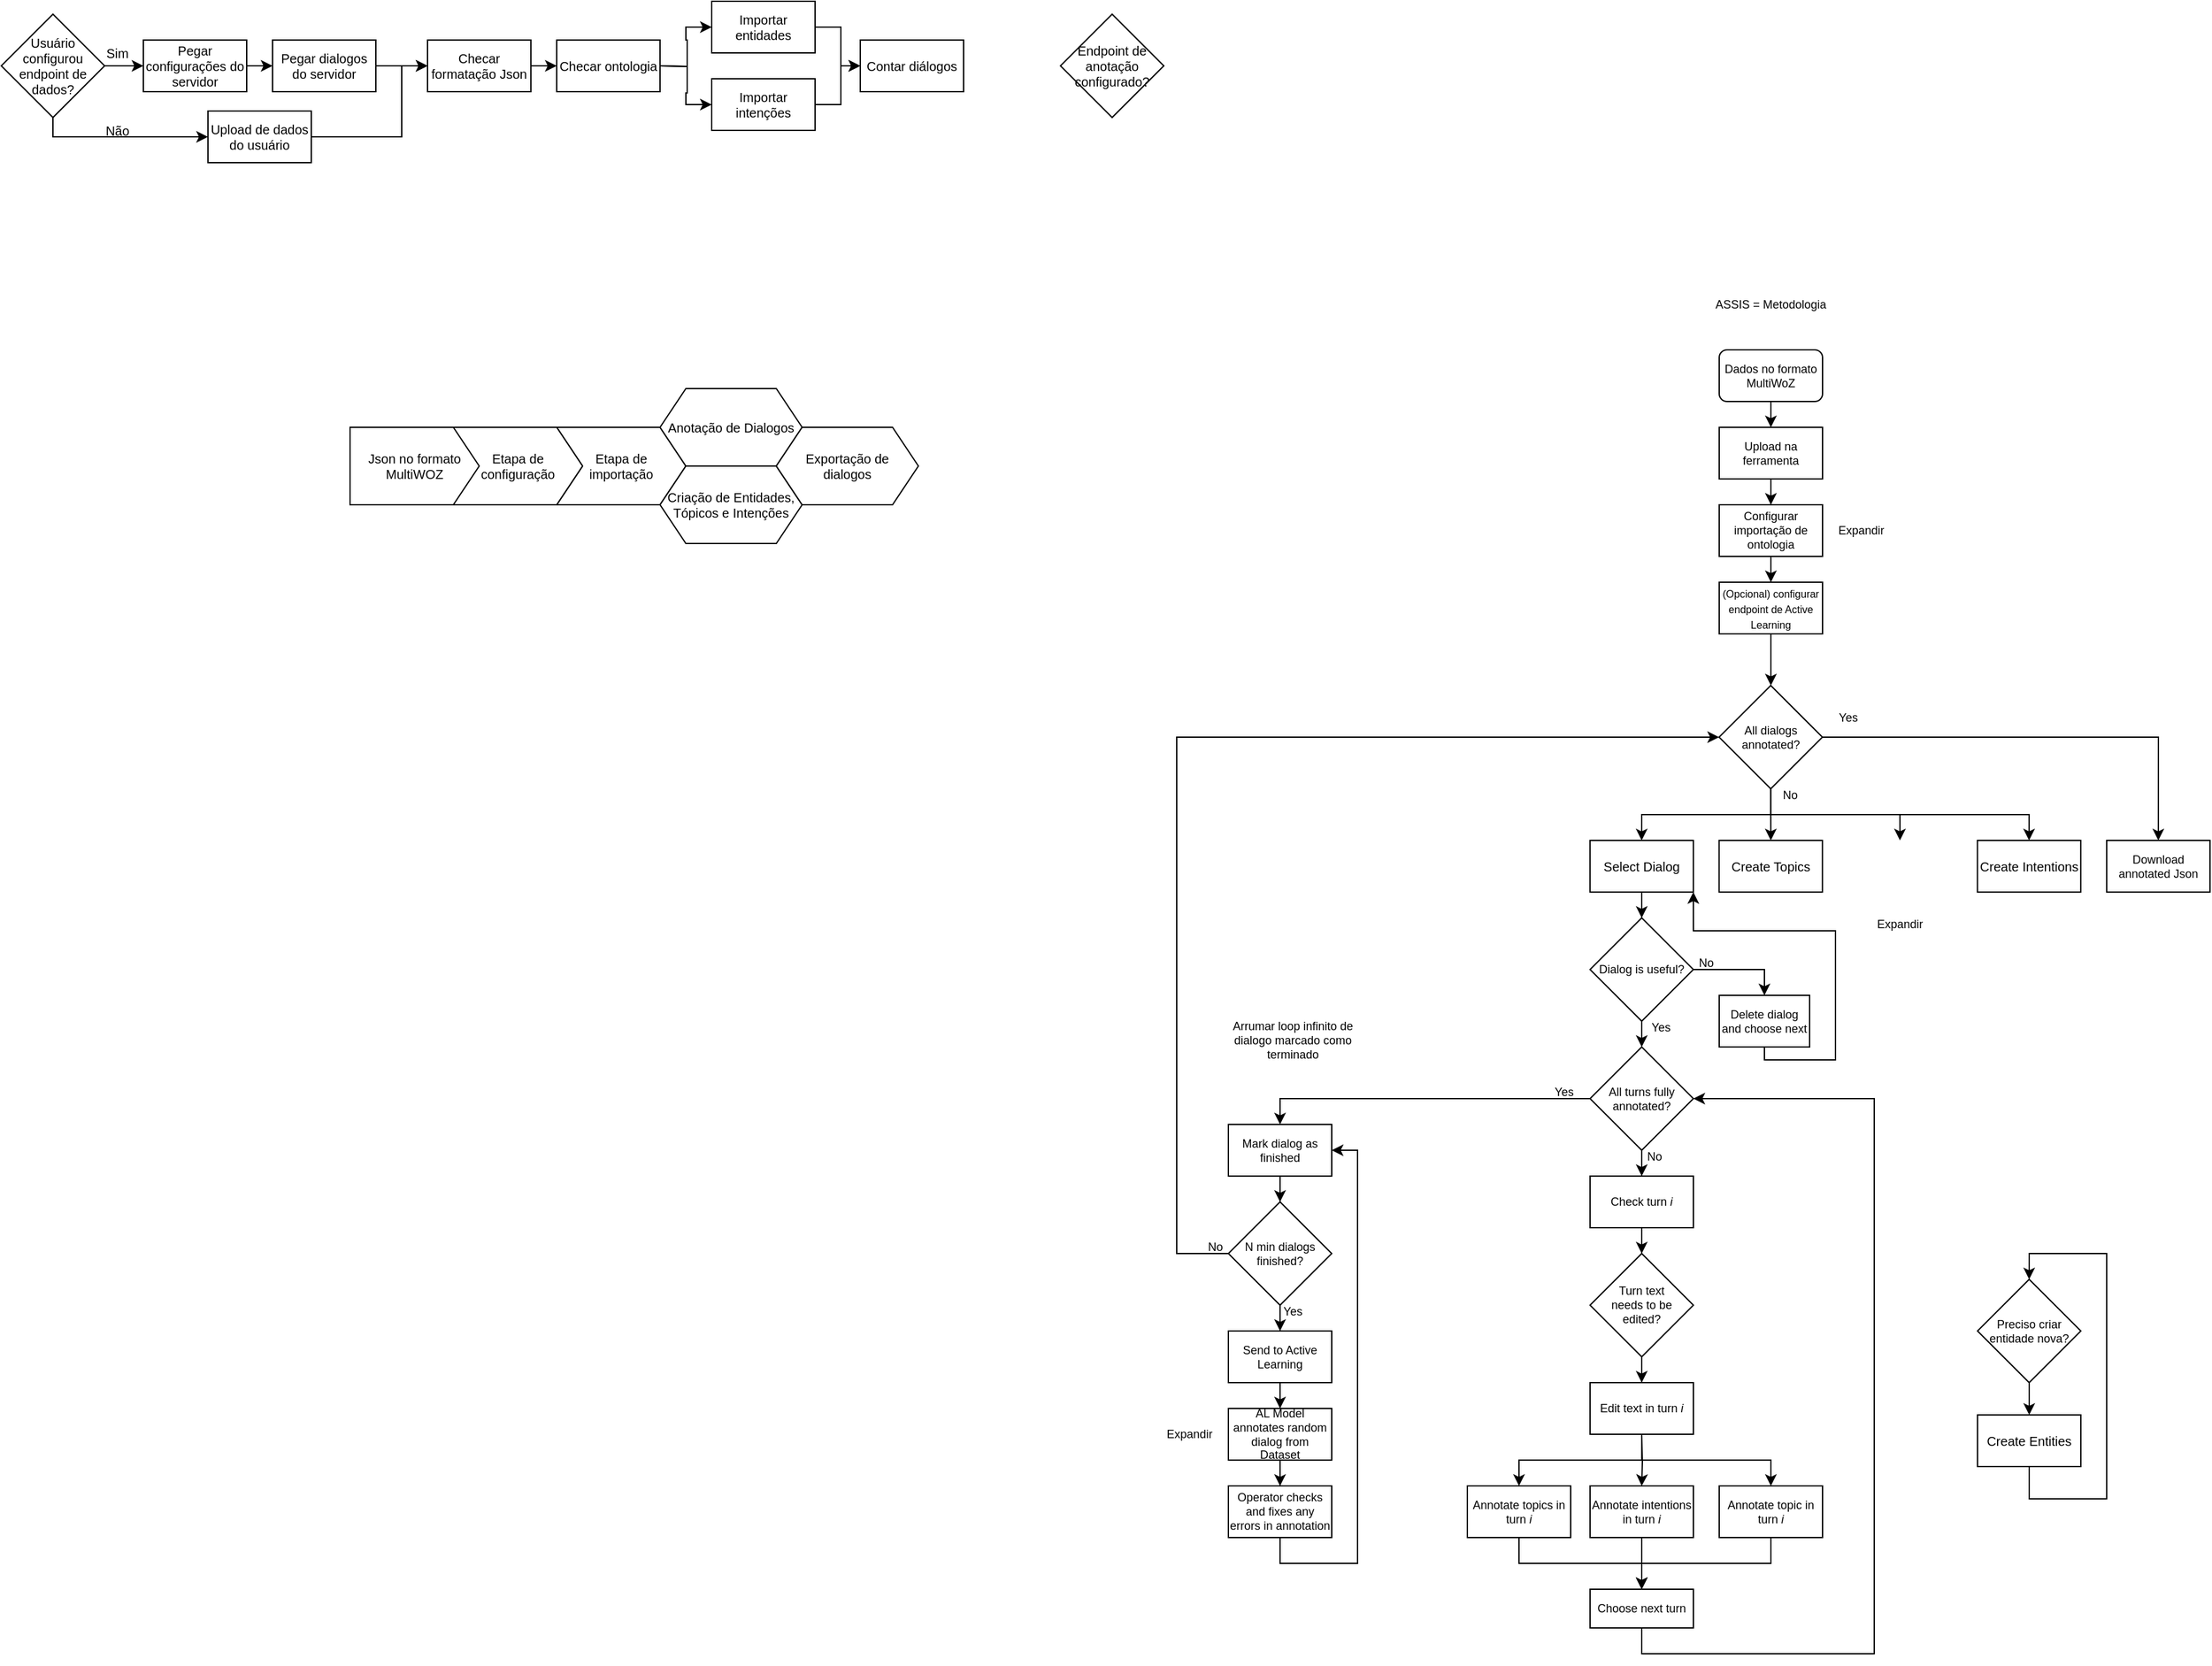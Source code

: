 <mxfile version="18.2.0" type="github">
  <diagram id="UwwP2Qq3AzNfzOclVscV" name="Page-1">
    <mxGraphModel dx="2279" dy="1393" grid="1" gridSize="10" guides="1" tooltips="1" connect="1" arrows="1" fold="1" page="1" pageScale="1" pageWidth="850" pageHeight="1100" math="0" shadow="0">
      <root>
        <mxCell id="0" />
        <mxCell id="1" parent="0" />
        <mxCell id="GT-CHdWPAFGHRpYFUDZQ-21" value="Json no formato MultiWOZ" style="shape=step;perimeter=stepPerimeter;whiteSpace=wrap;html=1;fixedSize=1;fontSize=10;strokeColor=default;size=0;" vertex="1" parent="1">
          <mxGeometry x="-860" y="180" width="100" height="60" as="geometry" />
        </mxCell>
        <mxCell id="0-cCwCvb7G1Yeapmh6Bt-6" value="" style="edgeStyle=orthogonalEdgeStyle;rounded=0;orthogonalLoop=1;jettySize=auto;html=1;fontSize=10;" parent="1" source="0-cCwCvb7G1Yeapmh6Bt-3" target="0-cCwCvb7G1Yeapmh6Bt-5" edge="1">
          <mxGeometry relative="1" as="geometry" />
        </mxCell>
        <mxCell id="0-cCwCvb7G1Yeapmh6Bt-3" value="&lt;div style=&quot;font-size: 9px;&quot;&gt;Dados no formato MultiWoZ&lt;/div&gt;" style="rounded=1;whiteSpace=wrap;html=1;fontSize=9;" parent="1" vertex="1">
          <mxGeometry x="200" y="120" width="80" height="40" as="geometry" />
        </mxCell>
        <mxCell id="0-cCwCvb7G1Yeapmh6Bt-8" value="" style="edgeStyle=orthogonalEdgeStyle;rounded=0;orthogonalLoop=1;jettySize=auto;html=1;fontSize=10;" parent="1" source="0-cCwCvb7G1Yeapmh6Bt-5" target="0-cCwCvb7G1Yeapmh6Bt-7" edge="1">
          <mxGeometry relative="1" as="geometry" />
        </mxCell>
        <mxCell id="0-cCwCvb7G1Yeapmh6Bt-5" value="&lt;div style=&quot;font-size: 9px;&quot;&gt;Upload na ferramenta&lt;/div&gt;" style="rounded=0;whiteSpace=wrap;html=1;fontSize=9;" parent="1" vertex="1">
          <mxGeometry x="200" y="180" width="80" height="40" as="geometry" />
        </mxCell>
        <mxCell id="0-cCwCvb7G1Yeapmh6Bt-10" value="" style="edgeStyle=orthogonalEdgeStyle;rounded=0;orthogonalLoop=1;jettySize=auto;html=1;fontSize=10;" parent="1" source="0-cCwCvb7G1Yeapmh6Bt-7" target="0-cCwCvb7G1Yeapmh6Bt-9" edge="1">
          <mxGeometry relative="1" as="geometry" />
        </mxCell>
        <mxCell id="0-cCwCvb7G1Yeapmh6Bt-7" value="Configurar importação de ontologia" style="rounded=0;whiteSpace=wrap;html=1;fontSize=9;" parent="1" vertex="1">
          <mxGeometry x="200" y="240" width="80" height="40" as="geometry" />
        </mxCell>
        <mxCell id="0-cCwCvb7G1Yeapmh6Bt-13" value="" style="edgeStyle=orthogonalEdgeStyle;rounded=0;orthogonalLoop=1;jettySize=auto;html=1;fontSize=9;" parent="1" source="0-cCwCvb7G1Yeapmh6Bt-9" edge="1">
          <mxGeometry relative="1" as="geometry">
            <mxPoint x="240" y="380" as="targetPoint" />
          </mxGeometry>
        </mxCell>
        <mxCell id="0-cCwCvb7G1Yeapmh6Bt-9" value="&lt;font style=&quot;font-size: 8px;&quot;&gt;(Opcional) configurar endpoint de Active Learning&lt;/font&gt;" style="rounded=0;whiteSpace=wrap;html=1;fontSize=10;" parent="1" vertex="1">
          <mxGeometry x="200" y="300" width="80" height="40" as="geometry" />
        </mxCell>
        <mxCell id="0-cCwCvb7G1Yeapmh6Bt-11" value="ASSIS = Metodologia" style="text;html=1;strokeColor=none;fillColor=none;align=center;verticalAlign=middle;whiteSpace=wrap;rounded=0;fontSize=9;" parent="1" vertex="1">
          <mxGeometry x="175" y="70" width="130" height="30" as="geometry" />
        </mxCell>
        <mxCell id="0-cCwCvb7G1Yeapmh6Bt-14" value="Create Intentions" style="rounded=0;whiteSpace=wrap;html=1;fontSize=10;" parent="1" vertex="1">
          <mxGeometry x="399.89" y="500" width="80" height="40" as="geometry" />
        </mxCell>
        <mxCell id="0-cCwCvb7G1Yeapmh6Bt-15" value="Create Topics" style="rounded=0;whiteSpace=wrap;html=1;fontSize=10;" parent="1" vertex="1">
          <mxGeometry x="199.89" y="500" width="80" height="40" as="geometry" />
        </mxCell>
        <mxCell id="0-cCwCvb7G1Yeapmh6Bt-17" value="" style="edgeStyle=orthogonalEdgeStyle;rounded=0;orthogonalLoop=1;jettySize=auto;html=1;fontSize=9;" parent="1" edge="1">
          <mxGeometry relative="1" as="geometry">
            <mxPoint x="239.96" y="460" as="sourcePoint" />
            <mxPoint x="139.96" y="500" as="targetPoint" />
            <Array as="points">
              <mxPoint x="239.96" y="480" />
              <mxPoint x="139.96" y="480" />
            </Array>
          </mxGeometry>
        </mxCell>
        <mxCell id="0-cCwCvb7G1Yeapmh6Bt-103" value="" style="edgeStyle=orthogonalEdgeStyle;rounded=0;orthogonalLoop=1;jettySize=auto;html=1;fontSize=9;entryX=0.5;entryY=0;entryDx=0;entryDy=0;" parent="1" source="0-cCwCvb7G1Yeapmh6Bt-19" target="0-cCwCvb7G1Yeapmh6Bt-56" edge="1">
          <mxGeometry relative="1" as="geometry" />
        </mxCell>
        <mxCell id="0-cCwCvb7G1Yeapmh6Bt-19" value="Select Dialog" style="rounded=0;whiteSpace=wrap;html=1;fontSize=10;" parent="1" vertex="1">
          <mxGeometry x="99.96" y="500" width="80" height="40" as="geometry" />
        </mxCell>
        <mxCell id="0-cCwCvb7G1Yeapmh6Bt-31" value="" style="edgeStyle=orthogonalEdgeStyle;rounded=0;orthogonalLoop=1;jettySize=auto;html=1;fontSize=9;" parent="1" target="0-cCwCvb7G1Yeapmh6Bt-33" edge="1">
          <mxGeometry relative="1" as="geometry">
            <mxPoint x="140" y="960" as="sourcePoint" />
          </mxGeometry>
        </mxCell>
        <mxCell id="0-cCwCvb7G1Yeapmh6Bt-40" value="" style="edgeStyle=orthogonalEdgeStyle;rounded=0;orthogonalLoop=1;jettySize=auto;html=1;fontSize=9;" parent="1" source="0-cCwCvb7G1Yeapmh6Bt-32" target="0-cCwCvb7G1Yeapmh6Bt-39" edge="1">
          <mxGeometry relative="1" as="geometry" />
        </mxCell>
        <mxCell id="0-cCwCvb7G1Yeapmh6Bt-63" value="" style="edgeStyle=orthogonalEdgeStyle;rounded=0;orthogonalLoop=1;jettySize=auto;html=1;fontSize=9;entryX=0.5;entryY=0;entryDx=0;entryDy=0;" parent="1" source="0-cCwCvb7G1Yeapmh6Bt-32" target="0-cCwCvb7G1Yeapmh6Bt-66" edge="1">
          <mxGeometry relative="1" as="geometry">
            <mxPoint x="-140" y="700" as="targetPoint" />
          </mxGeometry>
        </mxCell>
        <mxCell id="0-cCwCvb7G1Yeapmh6Bt-32" value="All turns fully annotated?" style="rhombus;whiteSpace=wrap;html=1;fontSize=9;" parent="1" vertex="1">
          <mxGeometry x="100.0" y="660" width="80" height="80" as="geometry" />
        </mxCell>
        <mxCell id="0-cCwCvb7G1Yeapmh6Bt-50" value="" style="edgeStyle=orthogonalEdgeStyle;rounded=0;orthogonalLoop=1;jettySize=auto;html=1;fontSize=9;" parent="1" source="0-cCwCvb7G1Yeapmh6Bt-33" target="0-cCwCvb7G1Yeapmh6Bt-45" edge="1">
          <mxGeometry relative="1" as="geometry" />
        </mxCell>
        <mxCell id="0-cCwCvb7G1Yeapmh6Bt-33" value="Annotate intentions in turn &lt;i&gt;i&lt;/i&gt;" style="rounded=0;whiteSpace=wrap;html=1;fontSize=9;" parent="1" vertex="1">
          <mxGeometry x="100.0" y="1000" width="80" height="40" as="geometry" />
        </mxCell>
        <mxCell id="0-cCwCvb7G1Yeapmh6Bt-49" value="" style="edgeStyle=orthogonalEdgeStyle;rounded=0;orthogonalLoop=1;jettySize=auto;html=1;fontSize=9;" parent="1" source="0-cCwCvb7G1Yeapmh6Bt-34" target="0-cCwCvb7G1Yeapmh6Bt-45" edge="1">
          <mxGeometry relative="1" as="geometry">
            <Array as="points">
              <mxPoint x="240.0" y="1060" />
              <mxPoint x="140" y="1060" />
            </Array>
          </mxGeometry>
        </mxCell>
        <mxCell id="0-cCwCvb7G1Yeapmh6Bt-34" value="Annotate topic in turn &lt;i&gt;i&lt;/i&gt;" style="rounded=0;whiteSpace=wrap;html=1;fontSize=9;" parent="1" vertex="1">
          <mxGeometry x="200" y="1000" width="80" height="40" as="geometry" />
        </mxCell>
        <mxCell id="0-cCwCvb7G1Yeapmh6Bt-47" value="" style="edgeStyle=orthogonalEdgeStyle;rounded=0;orthogonalLoop=1;jettySize=auto;html=1;fontSize=9;" parent="1" source="0-cCwCvb7G1Yeapmh6Bt-35" target="0-cCwCvb7G1Yeapmh6Bt-45" edge="1">
          <mxGeometry relative="1" as="geometry">
            <mxPoint x="45.0" y="1120" as="targetPoint" />
            <Array as="points">
              <mxPoint x="45.0" y="1060" />
              <mxPoint x="140" y="1060" />
            </Array>
          </mxGeometry>
        </mxCell>
        <mxCell id="0-cCwCvb7G1Yeapmh6Bt-35" value="Annotate topics in turn &lt;i&gt;i&lt;/i&gt;" style="rounded=0;whiteSpace=wrap;html=1;fontSize=9;" parent="1" vertex="1">
          <mxGeometry x="5.0" y="1000" width="80" height="40" as="geometry" />
        </mxCell>
        <mxCell id="0-cCwCvb7G1Yeapmh6Bt-36" value="" style="edgeStyle=orthogonalEdgeStyle;rounded=0;orthogonalLoop=1;jettySize=auto;html=1;fontSize=9;entryX=0.5;entryY=0;entryDx=0;entryDy=0;" parent="1" target="0-cCwCvb7G1Yeapmh6Bt-34" edge="1">
          <mxGeometry relative="1" as="geometry">
            <mxPoint x="140" y="960" as="sourcePoint" />
            <mxPoint x="150" y="1010" as="targetPoint" />
            <Array as="points">
              <mxPoint x="140" y="980" />
              <mxPoint x="240.0" y="980" />
            </Array>
          </mxGeometry>
        </mxCell>
        <mxCell id="0-cCwCvb7G1Yeapmh6Bt-37" value="" style="edgeStyle=orthogonalEdgeStyle;rounded=0;orthogonalLoop=1;jettySize=auto;html=1;fontSize=9;entryX=0.5;entryY=0;entryDx=0;entryDy=0;" parent="1" target="0-cCwCvb7G1Yeapmh6Bt-35" edge="1">
          <mxGeometry relative="1" as="geometry">
            <mxPoint x="140" y="980" as="sourcePoint" />
            <mxPoint x="250.0" y="1030" as="targetPoint" />
            <Array as="points">
              <mxPoint x="45.0" y="980" />
            </Array>
          </mxGeometry>
        </mxCell>
        <mxCell id="0-cCwCvb7G1Yeapmh6Bt-42" value="" style="edgeStyle=orthogonalEdgeStyle;rounded=0;orthogonalLoop=1;jettySize=auto;html=1;fontSize=9;" parent="1" source="0-cCwCvb7G1Yeapmh6Bt-39" target="0-cCwCvb7G1Yeapmh6Bt-41" edge="1">
          <mxGeometry relative="1" as="geometry" />
        </mxCell>
        <mxCell id="0-cCwCvb7G1Yeapmh6Bt-39" value="Check turn &lt;i&gt;i &lt;/i&gt;" style="rounded=0;whiteSpace=wrap;html=1;fontSize=9;" parent="1" vertex="1">
          <mxGeometry x="100.0" y="760" width="80" height="40" as="geometry" />
        </mxCell>
        <mxCell id="0-cCwCvb7G1Yeapmh6Bt-44" value="" style="edgeStyle=orthogonalEdgeStyle;rounded=0;orthogonalLoop=1;jettySize=auto;html=1;fontSize=9;" parent="1" source="0-cCwCvb7G1Yeapmh6Bt-41" target="0-cCwCvb7G1Yeapmh6Bt-43" edge="1">
          <mxGeometry relative="1" as="geometry" />
        </mxCell>
        <mxCell id="0-cCwCvb7G1Yeapmh6Bt-41" value="Turn text&lt;br&gt;needs to be edited?" style="rhombus;whiteSpace=wrap;html=1;fontSize=9;" parent="1" vertex="1">
          <mxGeometry x="100.0" y="820" width="80" height="80" as="geometry" />
        </mxCell>
        <mxCell id="0-cCwCvb7G1Yeapmh6Bt-43" value="Edit text in turn &lt;i&gt;i&lt;/i&gt;" style="rounded=0;whiteSpace=wrap;html=1;fontSize=9;" parent="1" vertex="1">
          <mxGeometry x="100.0" y="920" width="80" height="40" as="geometry" />
        </mxCell>
        <mxCell id="0-cCwCvb7G1Yeapmh6Bt-52" value="" style="edgeStyle=orthogonalEdgeStyle;rounded=0;orthogonalLoop=1;jettySize=auto;html=1;fontSize=9;entryX=1;entryY=0.5;entryDx=0;entryDy=0;" parent="1" source="0-cCwCvb7G1Yeapmh6Bt-45" target="0-cCwCvb7G1Yeapmh6Bt-32" edge="1">
          <mxGeometry relative="1" as="geometry">
            <mxPoint x="320.0" y="1140" as="targetPoint" />
            <Array as="points">
              <mxPoint x="140" y="1130" />
              <mxPoint x="320.0" y="1130" />
              <mxPoint x="320.0" y="700" />
            </Array>
          </mxGeometry>
        </mxCell>
        <mxCell id="0-cCwCvb7G1Yeapmh6Bt-45" value="Choose next turn" style="rounded=0;whiteSpace=wrap;html=1;fontSize=9;" parent="1" vertex="1">
          <mxGeometry x="100.0" y="1080" width="80" height="30" as="geometry" />
        </mxCell>
        <mxCell id="0-cCwCvb7G1Yeapmh6Bt-53" value="No" style="text;html=1;strokeColor=none;fillColor=none;align=center;verticalAlign=middle;whiteSpace=wrap;rounded=0;fontSize=9;" parent="1" vertex="1">
          <mxGeometry x="120.0" y="730" width="60" height="30" as="geometry" />
        </mxCell>
        <mxCell id="0-cCwCvb7G1Yeapmh6Bt-54" value="Yes" style="text;html=1;strokeColor=none;fillColor=none;align=center;verticalAlign=middle;whiteSpace=wrap;rounded=0;fontSize=9;" parent="1" vertex="1">
          <mxGeometry x="125.0" y="630" width="60" height="30" as="geometry" />
        </mxCell>
        <mxCell id="0-cCwCvb7G1Yeapmh6Bt-114" value="" style="edgeStyle=orthogonalEdgeStyle;rounded=0;orthogonalLoop=1;jettySize=auto;html=1;fontSize=9;entryX=1;entryY=1;entryDx=0;entryDy=0;" parent="1" source="0-cCwCvb7G1Yeapmh6Bt-55" target="0-cCwCvb7G1Yeapmh6Bt-19" edge="1">
          <mxGeometry relative="1" as="geometry">
            <mxPoint x="235.0" y="740.0" as="targetPoint" />
            <Array as="points">
              <mxPoint x="235" y="670" />
              <mxPoint x="290" y="670" />
              <mxPoint x="290" y="570" />
              <mxPoint x="180" y="570" />
            </Array>
          </mxGeometry>
        </mxCell>
        <mxCell id="0-cCwCvb7G1Yeapmh6Bt-55" value="Delete dialog and choose next" style="rounded=0;whiteSpace=wrap;html=1;fontSize=9;" parent="1" vertex="1">
          <mxGeometry x="200" y="620" width="70" height="40" as="geometry" />
        </mxCell>
        <mxCell id="0-cCwCvb7G1Yeapmh6Bt-57" value="" style="edgeStyle=orthogonalEdgeStyle;rounded=0;orthogonalLoop=1;jettySize=auto;html=1;fontSize=9;" parent="1" source="0-cCwCvb7G1Yeapmh6Bt-56" edge="1">
          <mxGeometry relative="1" as="geometry">
            <mxPoint x="140" y="660" as="targetPoint" />
          </mxGeometry>
        </mxCell>
        <mxCell id="0-cCwCvb7G1Yeapmh6Bt-58" value="" style="edgeStyle=orthogonalEdgeStyle;rounded=0;orthogonalLoop=1;jettySize=auto;html=1;fontSize=9;entryX=0.5;entryY=0;entryDx=0;entryDy=0;" parent="1" source="0-cCwCvb7G1Yeapmh6Bt-56" target="0-cCwCvb7G1Yeapmh6Bt-55" edge="1">
          <mxGeometry relative="1" as="geometry">
            <Array as="points">
              <mxPoint x="235.0" y="600" />
            </Array>
          </mxGeometry>
        </mxCell>
        <mxCell id="0-cCwCvb7G1Yeapmh6Bt-56" value="Dialog is useful?" style="rhombus;whiteSpace=wrap;html=1;fontSize=9;" parent="1" vertex="1">
          <mxGeometry x="100.0" y="560" width="80" height="80" as="geometry" />
        </mxCell>
        <mxCell id="0-cCwCvb7G1Yeapmh6Bt-61" value="No" style="text;html=1;strokeColor=none;fillColor=none;align=center;verticalAlign=middle;whiteSpace=wrap;rounded=0;fontSize=9;" parent="1" vertex="1">
          <mxGeometry x="160" y="580" width="60" height="30" as="geometry" />
        </mxCell>
        <mxCell id="0-cCwCvb7G1Yeapmh6Bt-68" value="" style="edgeStyle=orthogonalEdgeStyle;rounded=0;orthogonalLoop=1;jettySize=auto;html=1;fontSize=9;" parent="1" source="0-cCwCvb7G1Yeapmh6Bt-66" target="0-cCwCvb7G1Yeapmh6Bt-67" edge="1">
          <mxGeometry relative="1" as="geometry" />
        </mxCell>
        <mxCell id="0-cCwCvb7G1Yeapmh6Bt-66" value="Mark dialog as finished" style="rounded=0;whiteSpace=wrap;html=1;fontSize=9;" parent="1" vertex="1">
          <mxGeometry x="-180" y="720" width="80" height="40" as="geometry" />
        </mxCell>
        <mxCell id="0-cCwCvb7G1Yeapmh6Bt-70" value="" style="edgeStyle=orthogonalEdgeStyle;rounded=0;orthogonalLoop=1;jettySize=auto;html=1;fontSize=9;" parent="1" source="0-cCwCvb7G1Yeapmh6Bt-67" target="0-cCwCvb7G1Yeapmh6Bt-69" edge="1">
          <mxGeometry relative="1" as="geometry" />
        </mxCell>
        <mxCell id="0-cCwCvb7G1Yeapmh6Bt-67" value="N min dialogs finished?" style="rhombus;whiteSpace=wrap;html=1;fontSize=9;" parent="1" vertex="1">
          <mxGeometry x="-180" y="780" width="80" height="80" as="geometry" />
        </mxCell>
        <mxCell id="0-cCwCvb7G1Yeapmh6Bt-74" value="" style="edgeStyle=orthogonalEdgeStyle;rounded=0;orthogonalLoop=1;jettySize=auto;html=1;fontSize=9;" parent="1" source="0-cCwCvb7G1Yeapmh6Bt-69" target="0-cCwCvb7G1Yeapmh6Bt-73" edge="1">
          <mxGeometry relative="1" as="geometry" />
        </mxCell>
        <mxCell id="0-cCwCvb7G1Yeapmh6Bt-69" value="Send to Active Learning" style="rounded=0;whiteSpace=wrap;html=1;fontSize=9;" parent="1" vertex="1">
          <mxGeometry x="-180" y="880" width="80" height="40" as="geometry" />
        </mxCell>
        <mxCell id="0-cCwCvb7G1Yeapmh6Bt-71" value="Yes" style="text;html=1;strokeColor=none;fillColor=none;align=center;verticalAlign=middle;whiteSpace=wrap;rounded=0;fontSize=9;" parent="1" vertex="1">
          <mxGeometry x="50.0" y="680" width="60" height="30" as="geometry" />
        </mxCell>
        <mxCell id="0-cCwCvb7G1Yeapmh6Bt-76" value="" style="edgeStyle=orthogonalEdgeStyle;rounded=0;orthogonalLoop=1;jettySize=auto;html=1;fontSize=9;" parent="1" source="0-cCwCvb7G1Yeapmh6Bt-73" target="0-cCwCvb7G1Yeapmh6Bt-75" edge="1">
          <mxGeometry relative="1" as="geometry" />
        </mxCell>
        <mxCell id="0-cCwCvb7G1Yeapmh6Bt-73" value="AL Model annotates random dialog from Dataset" style="rounded=0;whiteSpace=wrap;html=1;fontSize=9;" parent="1" vertex="1">
          <mxGeometry x="-180" y="940" width="80" height="40" as="geometry" />
        </mxCell>
        <mxCell id="0-cCwCvb7G1Yeapmh6Bt-84" value="" style="edgeStyle=orthogonalEdgeStyle;rounded=0;orthogonalLoop=1;jettySize=auto;html=1;fontSize=9;entryX=1;entryY=0.5;entryDx=0;entryDy=0;" parent="1" source="0-cCwCvb7G1Yeapmh6Bt-75" target="0-cCwCvb7G1Yeapmh6Bt-66" edge="1">
          <mxGeometry relative="1" as="geometry">
            <mxPoint x="-60.0" y="740" as="targetPoint" />
            <Array as="points">
              <mxPoint x="-140" y="1060" />
              <mxPoint x="-80.0" y="1060" />
              <mxPoint x="-80.0" y="740" />
            </Array>
          </mxGeometry>
        </mxCell>
        <mxCell id="0-cCwCvb7G1Yeapmh6Bt-75" value="Operator checks and fixes any errors in annotation" style="rounded=0;whiteSpace=wrap;html=1;fontSize=9;" parent="1" vertex="1">
          <mxGeometry x="-180" y="1000" width="80" height="40" as="geometry" />
        </mxCell>
        <mxCell id="0-cCwCvb7G1Yeapmh6Bt-81" value="Yes" style="text;html=1;strokeColor=none;fillColor=none;align=center;verticalAlign=middle;whiteSpace=wrap;rounded=0;fontSize=9;" parent="1" vertex="1">
          <mxGeometry x="-160" y="850" width="60" height="30" as="geometry" />
        </mxCell>
        <mxCell id="0-cCwCvb7G1Yeapmh6Bt-82" value="No" style="text;html=1;strokeColor=none;fillColor=none;align=center;verticalAlign=middle;whiteSpace=wrap;rounded=0;fontSize=9;" parent="1" vertex="1">
          <mxGeometry x="-220" y="800" width="60" height="30" as="geometry" />
        </mxCell>
        <mxCell id="0-cCwCvb7G1Yeapmh6Bt-86" value="" style="edgeStyle=orthogonalEdgeStyle;rounded=0;orthogonalLoop=1;jettySize=auto;html=1;fontSize=9;" parent="1" source="0-cCwCvb7G1Yeapmh6Bt-85" edge="1">
          <mxGeometry relative="1" as="geometry">
            <mxPoint x="239.96" y="500" as="targetPoint" />
          </mxGeometry>
        </mxCell>
        <mxCell id="0-cCwCvb7G1Yeapmh6Bt-92" value="" style="edgeStyle=orthogonalEdgeStyle;rounded=0;orthogonalLoop=1;jettySize=auto;html=1;fontSize=9;entryX=0.5;entryY=0;entryDx=0;entryDy=0;" parent="1" source="0-cCwCvb7G1Yeapmh6Bt-85" target="0-cCwCvb7G1Yeapmh6Bt-93" edge="1">
          <mxGeometry relative="1" as="geometry">
            <mxPoint x="429.96" y="490.0" as="targetPoint" />
          </mxGeometry>
        </mxCell>
        <mxCell id="0-cCwCvb7G1Yeapmh6Bt-85" value="All dialogs annotated?" style="rhombus;whiteSpace=wrap;html=1;fontSize=9;" parent="1" vertex="1">
          <mxGeometry x="199.89" y="380" width="80" height="80" as="geometry" />
        </mxCell>
        <mxCell id="0-cCwCvb7G1Yeapmh6Bt-89" value="No" style="text;html=1;strokeColor=none;fillColor=none;align=center;verticalAlign=middle;whiteSpace=wrap;rounded=0;fontSize=9;" parent="1" vertex="1">
          <mxGeometry x="224.96" y="450" width="60" height="30" as="geometry" />
        </mxCell>
        <mxCell id="0-cCwCvb7G1Yeapmh6Bt-93" value="Download annotated Json" style="rounded=0;whiteSpace=wrap;html=1;fontSize=9;" parent="1" vertex="1">
          <mxGeometry x="499.96" y="500" width="80" height="40" as="geometry" />
        </mxCell>
        <mxCell id="0-cCwCvb7G1Yeapmh6Bt-94" value="Yes" style="text;html=1;strokeColor=none;fillColor=none;align=center;verticalAlign=middle;whiteSpace=wrap;rounded=0;fontSize=9;" parent="1" vertex="1">
          <mxGeometry x="269.96" y="390" width="60" height="30" as="geometry" />
        </mxCell>
        <mxCell id="0-cCwCvb7G1Yeapmh6Bt-95" value="&lt;div&gt;Expandir&lt;/div&gt;" style="text;html=1;strokeColor=none;fillColor=none;align=center;verticalAlign=middle;whiteSpace=wrap;rounded=0;fontSize=9;" parent="1" vertex="1">
          <mxGeometry x="280" y="245" width="60" height="30" as="geometry" />
        </mxCell>
        <mxCell id="0-cCwCvb7G1Yeapmh6Bt-96" value="&lt;div&gt;Expandir&lt;/div&gt;" style="text;html=1;strokeColor=none;fillColor=none;align=center;verticalAlign=middle;whiteSpace=wrap;rounded=0;fontSize=9;" parent="1" vertex="1">
          <mxGeometry x="-240" y="945" width="60" height="30" as="geometry" />
        </mxCell>
        <mxCell id="0-cCwCvb7G1Yeapmh6Bt-99" value="" style="edgeStyle=orthogonalEdgeStyle;rounded=0;orthogonalLoop=1;jettySize=auto;html=1;fontSize=9;exitX=0.5;exitY=1;exitDx=0;exitDy=0;" parent="1" edge="1">
          <mxGeometry relative="1" as="geometry">
            <mxPoint x="239.92" y="460" as="sourcePoint" />
            <mxPoint x="339.92" y="500" as="targetPoint" />
            <Array as="points">
              <mxPoint x="239.92" y="480" />
              <mxPoint x="339.92" y="480" />
            </Array>
          </mxGeometry>
        </mxCell>
        <mxCell id="0-cCwCvb7G1Yeapmh6Bt-104" value="" style="edgeStyle=orthogonalEdgeStyle;rounded=0;orthogonalLoop=1;jettySize=auto;html=1;fontSize=9;exitX=0.5;exitY=1;exitDx=0;exitDy=0;entryX=0.5;entryY=0;entryDx=0;entryDy=0;" parent="1" target="0-cCwCvb7G1Yeapmh6Bt-14" edge="1">
          <mxGeometry relative="1" as="geometry">
            <mxPoint x="240.0" y="460" as="sourcePoint" />
            <mxPoint x="340.0" y="500" as="targetPoint" />
            <Array as="points">
              <mxPoint x="240" y="480" />
              <mxPoint x="440" y="480" />
            </Array>
          </mxGeometry>
        </mxCell>
        <mxCell id="0-cCwCvb7G1Yeapmh6Bt-105" value="" style="edgeStyle=orthogonalEdgeStyle;rounded=0;orthogonalLoop=1;jettySize=auto;html=1;fontSize=9;entryX=0;entryY=0.5;entryDx=0;entryDy=0;exitX=0;exitY=0.5;exitDx=0;exitDy=0;" parent="1" source="0-cCwCvb7G1Yeapmh6Bt-67" target="0-cCwCvb7G1Yeapmh6Bt-85" edge="1">
          <mxGeometry relative="1" as="geometry">
            <mxPoint x="-380" y="830" as="sourcePoint" />
            <mxPoint x="-220.04" y="470.0" as="targetPoint" />
            <Array as="points">
              <mxPoint x="-220" y="820" />
              <mxPoint x="-220" y="420" />
            </Array>
          </mxGeometry>
        </mxCell>
        <mxCell id="0-cCwCvb7G1Yeapmh6Bt-106" value="Arrumar loop infinito de dialogo marcado como terminado " style="text;html=1;strokeColor=none;fillColor=none;align=center;verticalAlign=middle;whiteSpace=wrap;rounded=0;fontSize=9;" parent="1" vertex="1">
          <mxGeometry x="-180" y="640" width="100" height="30" as="geometry" />
        </mxCell>
        <mxCell id="0-cCwCvb7G1Yeapmh6Bt-107" value="Expandir" style="text;html=1;strokeColor=none;fillColor=none;align=center;verticalAlign=middle;whiteSpace=wrap;rounded=0;fontSize=9;" parent="1" vertex="1">
          <mxGeometry x="309.89" y="550" width="60" height="30" as="geometry" />
        </mxCell>
        <mxCell id="0-cCwCvb7G1Yeapmh6Bt-110" value="" style="edgeStyle=orthogonalEdgeStyle;rounded=0;orthogonalLoop=1;jettySize=auto;html=1;fontSize=9;" parent="1" source="0-cCwCvb7G1Yeapmh6Bt-108" target="0-cCwCvb7G1Yeapmh6Bt-109" edge="1">
          <mxGeometry relative="1" as="geometry" />
        </mxCell>
        <mxCell id="0-cCwCvb7G1Yeapmh6Bt-108" value="Preciso criar entidade nova?" style="rhombus;whiteSpace=wrap;html=1;fontSize=9;" parent="1" vertex="1">
          <mxGeometry x="399.96" y="840" width="80" height="80" as="geometry" />
        </mxCell>
        <mxCell id="0-cCwCvb7G1Yeapmh6Bt-112" value="" style="edgeStyle=orthogonalEdgeStyle;rounded=0;orthogonalLoop=1;jettySize=auto;html=1;fontSize=9;entryX=0.5;entryY=0;entryDx=0;entryDy=0;" parent="1" source="0-cCwCvb7G1Yeapmh6Bt-109" target="0-cCwCvb7G1Yeapmh6Bt-108" edge="1">
          <mxGeometry relative="1" as="geometry">
            <mxPoint x="509.96" y="790" as="targetPoint" />
            <Array as="points">
              <mxPoint x="439.96" y="1010" />
              <mxPoint x="499.96" y="1010" />
              <mxPoint x="499.96" y="820" />
              <mxPoint x="439.96" y="820" />
            </Array>
          </mxGeometry>
        </mxCell>
        <mxCell id="0-cCwCvb7G1Yeapmh6Bt-109" value="Create Entities" style="rounded=0;whiteSpace=wrap;html=1;fontSize=10;" parent="1" vertex="1">
          <mxGeometry x="399.96" y="945" width="80" height="40" as="geometry" />
        </mxCell>
        <mxCell id="GT-CHdWPAFGHRpYFUDZQ-9" value="&lt;font style=&quot;font-size: 10px;&quot;&gt;Etapa de&lt;br style=&quot;font-size: 10px;&quot;&gt;importação&lt;br style=&quot;font-size: 10px;&quot;&gt;&lt;/font&gt;" style="shape=step;perimeter=stepPerimeter;whiteSpace=wrap;html=1;fixedSize=1;fontSize=10;strokeColor=default;size=20;" vertex="1" parent="1">
          <mxGeometry x="-700" y="180" width="100" height="60" as="geometry" />
        </mxCell>
        <mxCell id="GT-CHdWPAFGHRpYFUDZQ-16" value="&lt;font style=&quot;font-size: 10px;&quot;&gt;Etapa de&lt;br style=&quot;font-size: 10px;&quot;&gt;configuração&lt;br style=&quot;font-size: 10px;&quot;&gt;&lt;/font&gt;" style="shape=step;perimeter=stepPerimeter;whiteSpace=wrap;html=1;fixedSize=1;fontSize=10;strokeColor=default;size=20;" vertex="1" parent="1">
          <mxGeometry x="-780" y="180" width="100" height="60" as="geometry" />
        </mxCell>
        <mxCell id="GT-CHdWPAFGHRpYFUDZQ-18" value="Anotação de Dialogos" style="shape=hexagon;perimeter=hexagonPerimeter2;whiteSpace=wrap;html=1;fixedSize=1;fontSize=10;strokeColor=default;size=20;" vertex="1" parent="1">
          <mxGeometry x="-620" y="150" width="110" height="60" as="geometry" />
        </mxCell>
        <mxCell id="GT-CHdWPAFGHRpYFUDZQ-19" value="Criação de Entidades, Tópicos e Intenções" style="shape=hexagon;perimeter=hexagonPerimeter2;whiteSpace=wrap;html=1;fixedSize=1;fontSize=10;strokeColor=default;size=20;" vertex="1" parent="1">
          <mxGeometry x="-620" y="210" width="110" height="60" as="geometry" />
        </mxCell>
        <mxCell id="GT-CHdWPAFGHRpYFUDZQ-20" value="Exportação de&lt;br style=&quot;font-size: 10px;&quot;&gt;dialogos" style="shape=hexagon;perimeter=hexagonPerimeter2;whiteSpace=wrap;html=1;fixedSize=1;fontSize=10;strokeColor=default;size=20;" vertex="1" parent="1">
          <mxGeometry x="-530" y="180" width="110" height="60" as="geometry" />
        </mxCell>
        <mxCell id="GT-CHdWPAFGHRpYFUDZQ-29" value="" style="edgeStyle=orthogonalEdgeStyle;rounded=0;orthogonalLoop=1;jettySize=auto;html=1;fontSize=10;entryX=0;entryY=0.5;entryDx=0;entryDy=0;" edge="1" parent="1" target="GT-CHdWPAFGHRpYFUDZQ-30">
          <mxGeometry relative="1" as="geometry">
            <mxPoint x="-620" y="-100" as="sourcePoint" />
          </mxGeometry>
        </mxCell>
        <mxCell id="GT-CHdWPAFGHRpYFUDZQ-33" value="" style="edgeStyle=orthogonalEdgeStyle;rounded=0;orthogonalLoop=1;jettySize=auto;html=1;fontSize=10;entryX=0;entryY=0.5;entryDx=0;entryDy=0;" edge="1" parent="1" target="GT-CHdWPAFGHRpYFUDZQ-28">
          <mxGeometry relative="1" as="geometry">
            <mxPoint x="-620" y="-100" as="sourcePoint" />
            <mxPoint x="-660" y="-200" as="targetPoint" />
          </mxGeometry>
        </mxCell>
        <mxCell id="GT-CHdWPAFGHRpYFUDZQ-37" value="" style="edgeStyle=orthogonalEdgeStyle;rounded=0;orthogonalLoop=1;jettySize=auto;html=1;fontSize=10;" edge="1" parent="1" source="GT-CHdWPAFGHRpYFUDZQ-28" target="GT-CHdWPAFGHRpYFUDZQ-35">
          <mxGeometry relative="1" as="geometry" />
        </mxCell>
        <mxCell id="GT-CHdWPAFGHRpYFUDZQ-28" value="Importar entidades" style="rounded=0;whiteSpace=wrap;html=1;fontSize=10;strokeColor=default;" vertex="1" parent="1">
          <mxGeometry x="-580" y="-150" width="80" height="40" as="geometry" />
        </mxCell>
        <mxCell id="GT-CHdWPAFGHRpYFUDZQ-38" value="" style="edgeStyle=orthogonalEdgeStyle;rounded=0;orthogonalLoop=1;jettySize=auto;html=1;fontSize=10;" edge="1" parent="1" source="GT-CHdWPAFGHRpYFUDZQ-30" target="GT-CHdWPAFGHRpYFUDZQ-35">
          <mxGeometry relative="1" as="geometry" />
        </mxCell>
        <mxCell id="GT-CHdWPAFGHRpYFUDZQ-30" value="Importar intenções" style="rounded=0;whiteSpace=wrap;html=1;fontSize=10;strokeColor=default;" vertex="1" parent="1">
          <mxGeometry x="-580" y="-90" width="80" height="40" as="geometry" />
        </mxCell>
        <mxCell id="GT-CHdWPAFGHRpYFUDZQ-35" value="Contar diálogos" style="rounded=0;whiteSpace=wrap;html=1;fontSize=10;strokeColor=default;" vertex="1" parent="1">
          <mxGeometry x="-465" y="-120" width="80" height="40" as="geometry" />
        </mxCell>
        <mxCell id="GT-CHdWPAFGHRpYFUDZQ-51" value="" style="edgeStyle=orthogonalEdgeStyle;rounded=0;orthogonalLoop=1;jettySize=auto;html=1;fontSize=10;" edge="1" parent="1" source="GT-CHdWPAFGHRpYFUDZQ-47" target="GT-CHdWPAFGHRpYFUDZQ-50">
          <mxGeometry relative="1" as="geometry" />
        </mxCell>
        <mxCell id="GT-CHdWPAFGHRpYFUDZQ-47" value="Usuário configurou endpoint de dados?" style="rhombus;whiteSpace=wrap;html=1;fontSize=10;strokeColor=default;" vertex="1" parent="1">
          <mxGeometry x="-1130" y="-140" width="80" height="80" as="geometry" />
        </mxCell>
        <mxCell id="GT-CHdWPAFGHRpYFUDZQ-56" value="" style="edgeStyle=orthogonalEdgeStyle;rounded=0;orthogonalLoop=1;jettySize=auto;html=1;fontSize=10;" edge="1" parent="1" source="GT-CHdWPAFGHRpYFUDZQ-50" target="GT-CHdWPAFGHRpYFUDZQ-55">
          <mxGeometry relative="1" as="geometry" />
        </mxCell>
        <mxCell id="GT-CHdWPAFGHRpYFUDZQ-50" value="Pegar configurações do servidor" style="rounded=0;whiteSpace=wrap;html=1;fontSize=10;strokeColor=default;" vertex="1" parent="1">
          <mxGeometry x="-1020" y="-120" width="80" height="40" as="geometry" />
        </mxCell>
        <mxCell id="GT-CHdWPAFGHRpYFUDZQ-52" value="Sim" style="text;html=1;strokeColor=none;fillColor=none;align=center;verticalAlign=middle;whiteSpace=wrap;rounded=0;fontSize=10;" vertex="1" parent="1">
          <mxGeometry x="-1070" y="-125" width="60" height="30" as="geometry" />
        </mxCell>
        <mxCell id="GT-CHdWPAFGHRpYFUDZQ-53" value="Não" style="text;html=1;strokeColor=none;fillColor=none;align=center;verticalAlign=middle;whiteSpace=wrap;rounded=0;fontSize=10;" vertex="1" parent="1">
          <mxGeometry x="-1070" y="-65" width="60" height="30" as="geometry" />
        </mxCell>
        <mxCell id="GT-CHdWPAFGHRpYFUDZQ-63" value="" style="edgeStyle=orthogonalEdgeStyle;rounded=0;orthogonalLoop=1;jettySize=auto;html=1;fontSize=10;" edge="1" parent="1" source="GT-CHdWPAFGHRpYFUDZQ-55" target="GT-CHdWPAFGHRpYFUDZQ-62">
          <mxGeometry relative="1" as="geometry" />
        </mxCell>
        <mxCell id="GT-CHdWPAFGHRpYFUDZQ-55" value="Pegar dialogos do servidor" style="rounded=0;whiteSpace=wrap;html=1;fontSize=10;strokeColor=default;" vertex="1" parent="1">
          <mxGeometry x="-920" y="-120" width="80" height="40" as="geometry" />
        </mxCell>
        <mxCell id="GT-CHdWPAFGHRpYFUDZQ-64" value="" style="edgeStyle=orthogonalEdgeStyle;rounded=0;orthogonalLoop=1;jettySize=auto;html=1;fontSize=10;" edge="1" parent="1" source="GT-CHdWPAFGHRpYFUDZQ-57" target="GT-CHdWPAFGHRpYFUDZQ-62">
          <mxGeometry relative="1" as="geometry">
            <Array as="points">
              <mxPoint x="-820" y="-45" />
              <mxPoint x="-820" y="-100" />
            </Array>
          </mxGeometry>
        </mxCell>
        <mxCell id="GT-CHdWPAFGHRpYFUDZQ-57" value="Upload de dados do usuário" style="rounded=0;whiteSpace=wrap;html=1;fontSize=10;strokeColor=default;" vertex="1" parent="1">
          <mxGeometry x="-970" y="-65" width="80" height="40" as="geometry" />
        </mxCell>
        <mxCell id="GT-CHdWPAFGHRpYFUDZQ-61" value="" style="endArrow=classic;html=1;rounded=0;fontSize=10;exitX=0.5;exitY=1;exitDx=0;exitDy=0;entryX=0;entryY=0.5;entryDx=0;entryDy=0;" edge="1" parent="1" source="GT-CHdWPAFGHRpYFUDZQ-47" target="GT-CHdWPAFGHRpYFUDZQ-57">
          <mxGeometry width="50" height="50" relative="1" as="geometry">
            <mxPoint x="-1000" y="-70" as="sourcePoint" />
            <mxPoint x="-840" y="-70" as="targetPoint" />
            <Array as="points">
              <mxPoint x="-1090" y="-45" />
            </Array>
          </mxGeometry>
        </mxCell>
        <mxCell id="GT-CHdWPAFGHRpYFUDZQ-66" value="" style="edgeStyle=orthogonalEdgeStyle;rounded=0;orthogonalLoop=1;jettySize=auto;html=1;fontSize=10;" edge="1" parent="1" source="GT-CHdWPAFGHRpYFUDZQ-62" target="GT-CHdWPAFGHRpYFUDZQ-65">
          <mxGeometry relative="1" as="geometry" />
        </mxCell>
        <mxCell id="GT-CHdWPAFGHRpYFUDZQ-62" value="Checar formatação Json" style="rounded=0;whiteSpace=wrap;html=1;fontSize=10;strokeColor=default;" vertex="1" parent="1">
          <mxGeometry x="-800" y="-120" width="80" height="40" as="geometry" />
        </mxCell>
        <mxCell id="GT-CHdWPAFGHRpYFUDZQ-65" value="Checar ontologia" style="rounded=0;whiteSpace=wrap;html=1;fontSize=10;strokeColor=default;" vertex="1" parent="1">
          <mxGeometry x="-700" y="-120" width="80" height="40" as="geometry" />
        </mxCell>
        <mxCell id="GT-CHdWPAFGHRpYFUDZQ-67" value="Endpoint de anotação configurado?" style="rhombus;whiteSpace=wrap;html=1;fontSize=10;strokeColor=default;" vertex="1" parent="1">
          <mxGeometry x="-310" y="-140" width="80" height="80" as="geometry" />
        </mxCell>
      </root>
    </mxGraphModel>
  </diagram>
</mxfile>
